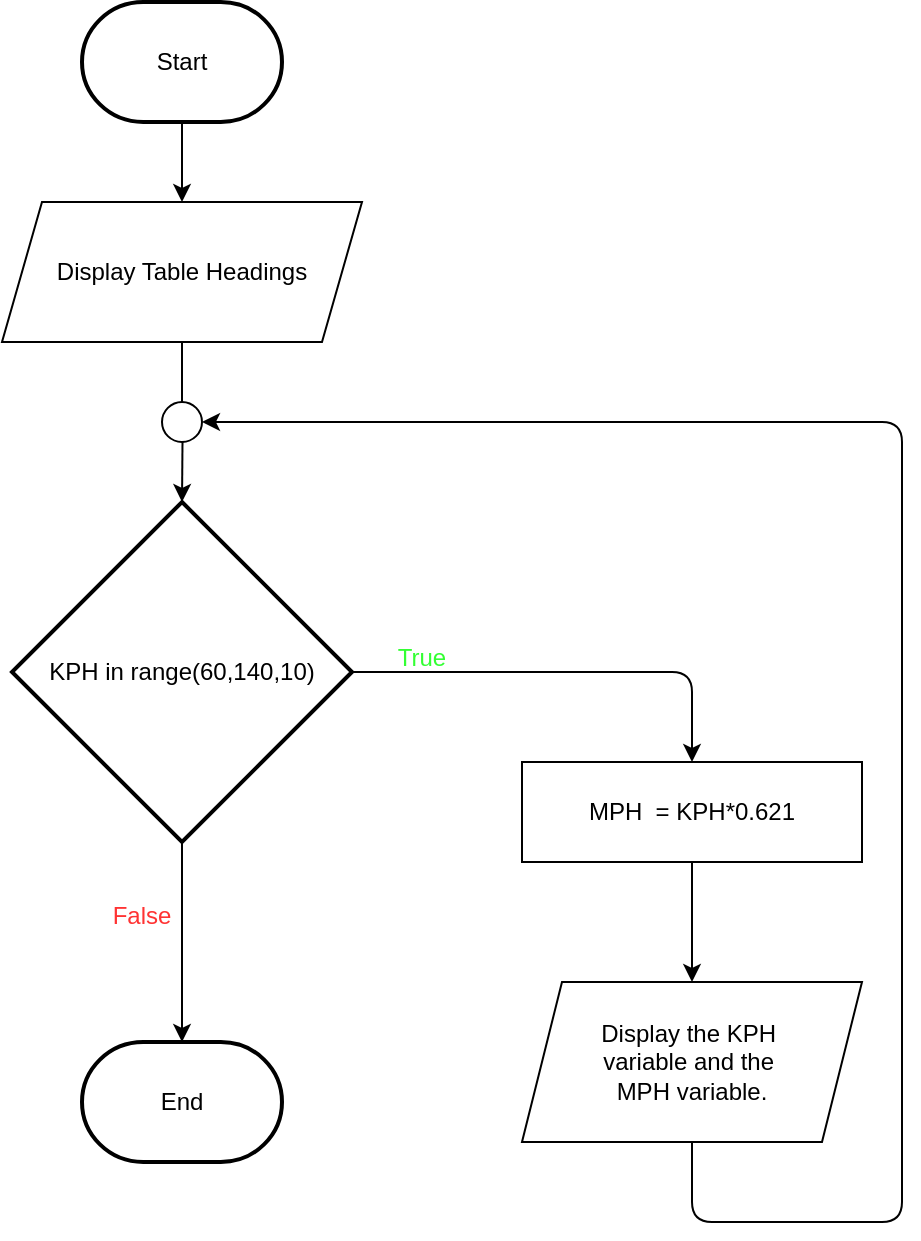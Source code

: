 <mxfile>
    <diagram id="Oc2sRws5K7UV5d6kbbzk" name="Page-1">
        <mxGraphModel dx="1130" dy="536" grid="1" gridSize="10" guides="1" tooltips="1" connect="1" arrows="1" fold="1" page="1" pageScale="1" pageWidth="850" pageHeight="1100" math="0" shadow="0">
            <root>
                <mxCell id="0"/>
                <mxCell id="1" parent="0"/>
                <mxCell id="4" value="" style="edgeStyle=none;html=1;" edge="1" parent="1" source="5" target="7">
                    <mxGeometry relative="1" as="geometry"/>
                </mxCell>
                <mxCell id="5" value="Start" style="strokeWidth=2;html=1;shape=mxgraph.flowchart.terminator;whiteSpace=wrap;" vertex="1" parent="1">
                    <mxGeometry x="200" y="30" width="100" height="60" as="geometry"/>
                </mxCell>
                <mxCell id="6" value="" style="edgeStyle=none;html=1;startArrow=none;" edge="1" parent="1" source="19" target="10">
                    <mxGeometry relative="1" as="geometry"/>
                </mxCell>
                <mxCell id="7" value="Display Table Headings" style="shape=parallelogram;perimeter=parallelogramPerimeter;whiteSpace=wrap;html=1;fixedSize=1;" vertex="1" parent="1">
                    <mxGeometry x="160" y="130" width="180" height="70" as="geometry"/>
                </mxCell>
                <mxCell id="8" value="" style="edgeStyle=none;html=1;" edge="1" parent="1" source="10" target="17">
                    <mxGeometry relative="1" as="geometry"/>
                </mxCell>
                <mxCell id="9" style="edgeStyle=none;html=1;entryX=0.5;entryY=0;entryDx=0;entryDy=0;" edge="1" parent="1" source="10" target="14">
                    <mxGeometry relative="1" as="geometry">
                        <Array as="points">
                            <mxPoint x="505" y="365"/>
                        </Array>
                        <mxPoint x="505" y="410" as="targetPoint"/>
                    </mxGeometry>
                </mxCell>
                <mxCell id="10" value="KPH in range(60,140,10)" style="strokeWidth=2;html=1;shape=mxgraph.flowchart.decision;whiteSpace=wrap;" vertex="1" parent="1">
                    <mxGeometry x="165" y="280" width="170" height="170" as="geometry"/>
                </mxCell>
                <mxCell id="13" value="" style="edgeStyle=none;html=1;" edge="1" parent="1" source="14" target="16">
                    <mxGeometry relative="1" as="geometry"/>
                </mxCell>
                <mxCell id="14" value="MPH&amp;nbsp; = KPH*0.621" style="rounded=0;whiteSpace=wrap;html=1;" vertex="1" parent="1">
                    <mxGeometry x="420" y="410" width="170" height="50" as="geometry"/>
                </mxCell>
                <mxCell id="15" style="edgeStyle=none;html=1;entryX=1;entryY=0.5;entryDx=0;entryDy=0;" edge="1" parent="1" source="16" target="19">
                    <mxGeometry relative="1" as="geometry">
                        <mxPoint x="511.25" y="270" as="targetPoint"/>
                        <Array as="points">
                            <mxPoint x="505" y="640"/>
                            <mxPoint x="610" y="640"/>
                            <mxPoint x="610" y="240"/>
                        </Array>
                    </mxGeometry>
                </mxCell>
                <mxCell id="16" value="Display the KPH&amp;nbsp;&lt;br&gt;variable and the&amp;nbsp;&lt;br&gt;MPH variable." style="shape=parallelogram;perimeter=parallelogramPerimeter;whiteSpace=wrap;html=1;fixedSize=1;" vertex="1" parent="1">
                    <mxGeometry x="420" y="520" width="170" height="80" as="geometry"/>
                </mxCell>
                <mxCell id="17" value="End" style="strokeWidth=2;html=1;shape=mxgraph.flowchart.terminator;whiteSpace=wrap;" vertex="1" parent="1">
                    <mxGeometry x="200" y="550" width="100" height="60" as="geometry"/>
                </mxCell>
                <mxCell id="18" value="" style="edgeStyle=none;html=1;endArrow=none;" edge="1" parent="1" source="7" target="19">
                    <mxGeometry relative="1" as="geometry">
                        <mxPoint x="250" y="200" as="sourcePoint"/>
                        <mxPoint x="250" y="260" as="targetPoint"/>
                    </mxGeometry>
                </mxCell>
                <mxCell id="19" value="" style="ellipse;whiteSpace=wrap;html=1;aspect=fixed;" vertex="1" parent="1">
                    <mxGeometry x="240" y="230" width="20" height="20" as="geometry"/>
                </mxCell>
                <mxCell id="20" value="True" style="text;html=1;strokeColor=none;fillColor=none;align=center;verticalAlign=middle;whiteSpace=wrap;rounded=0;fontColor=#33FF33;" vertex="1" parent="1">
                    <mxGeometry x="340" y="343" width="60" height="30" as="geometry"/>
                </mxCell>
                <mxCell id="21" value="False" style="text;html=1;strokeColor=none;fillColor=none;align=center;verticalAlign=middle;whiteSpace=wrap;rounded=0;fontColor=#FF3333;" vertex="1" parent="1">
                    <mxGeometry x="200" y="472" width="60" height="30" as="geometry"/>
                </mxCell>
            </root>
        </mxGraphModel>
    </diagram>
</mxfile>
